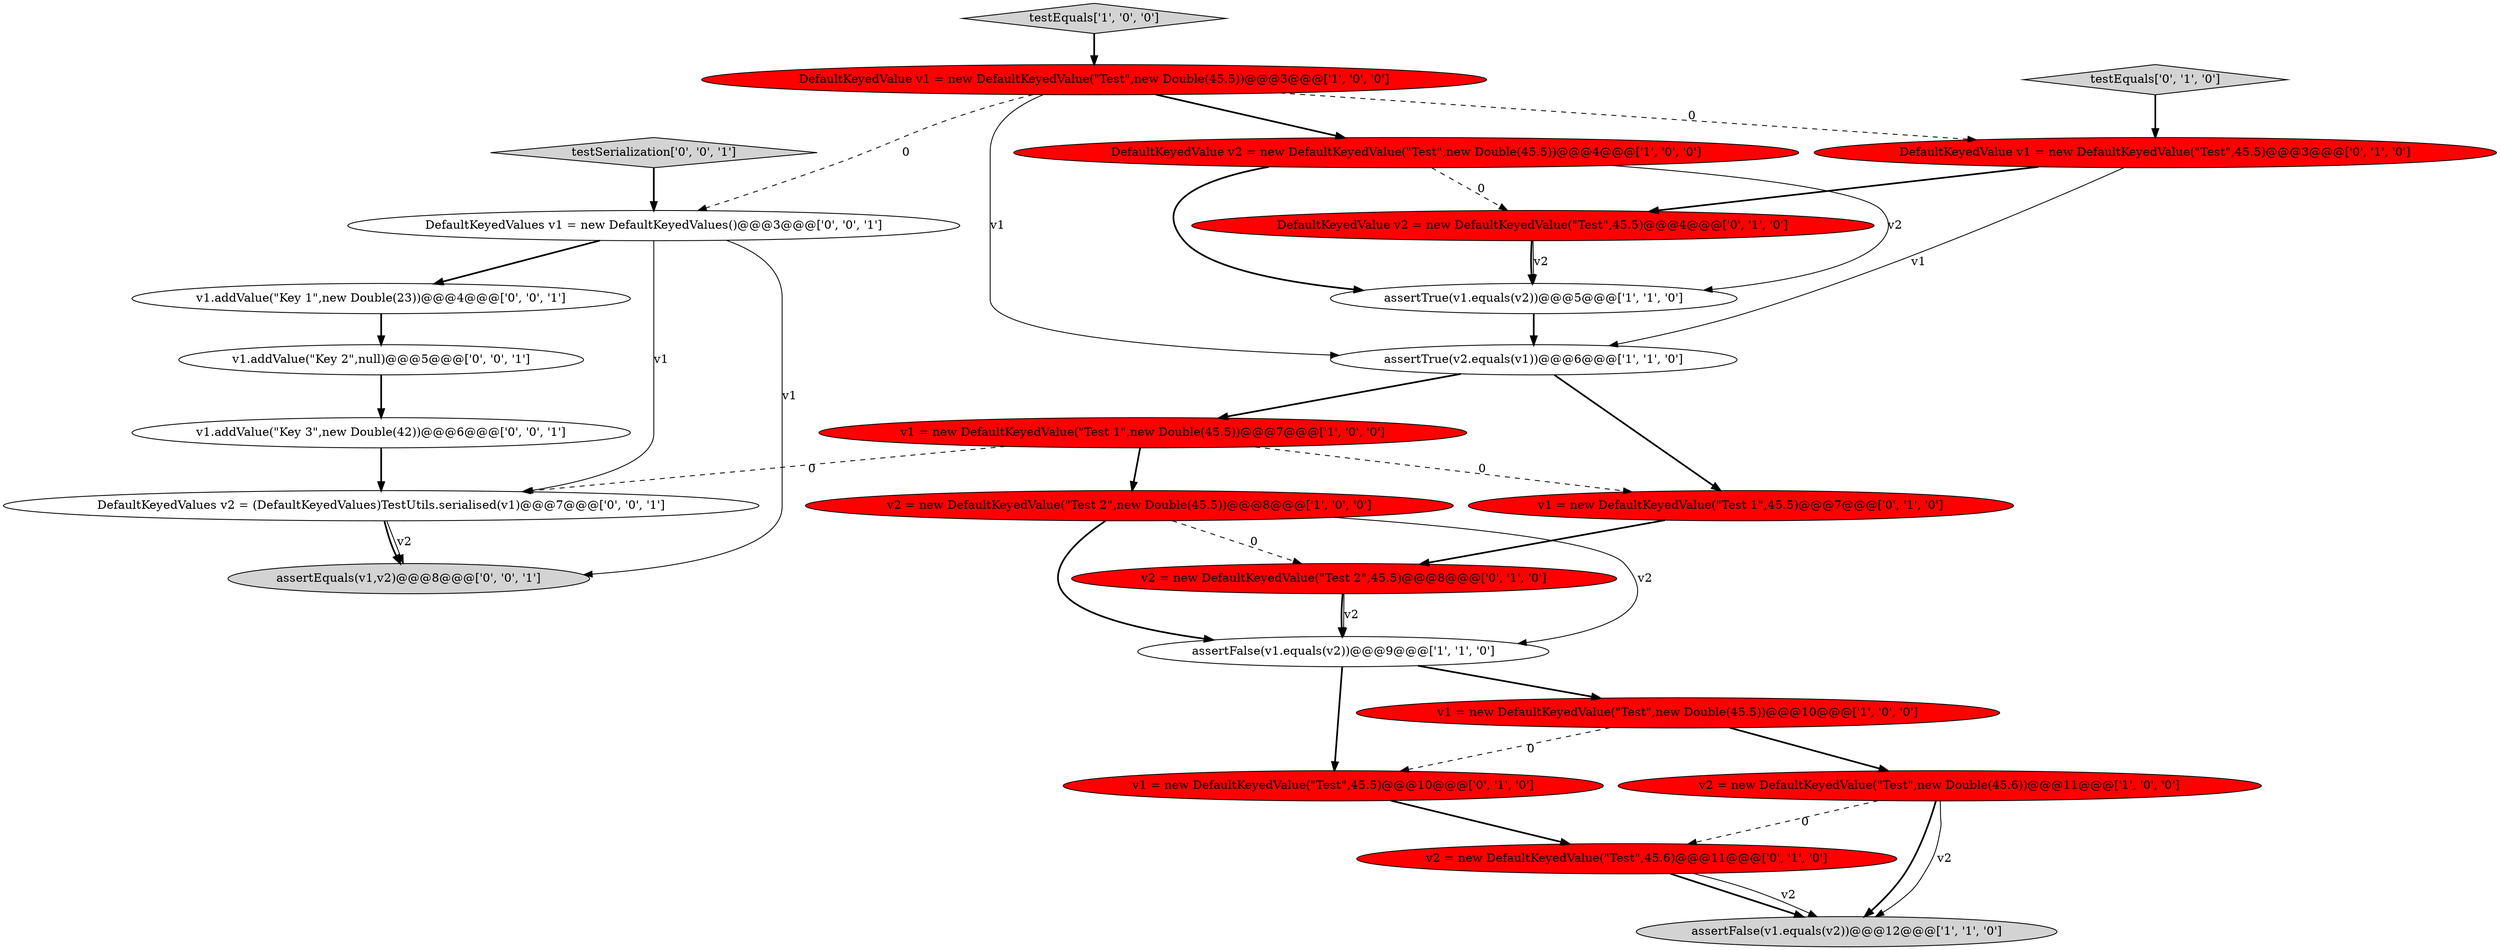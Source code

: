 digraph {
9 [style = filled, label = "assertTrue(v2.equals(v1))@@@6@@@['1', '1', '0']", fillcolor = white, shape = ellipse image = "AAA0AAABBB1BBB"];
7 [style = filled, label = "v1 = new DefaultKeyedValue(\"Test 1\",new Double(45.5))@@@7@@@['1', '0', '0']", fillcolor = red, shape = ellipse image = "AAA1AAABBB1BBB"];
18 [style = filled, label = "testSerialization['0', '0', '1']", fillcolor = lightgray, shape = diamond image = "AAA0AAABBB3BBB"];
11 [style = filled, label = "DefaultKeyedValue v2 = new DefaultKeyedValue(\"Test\",45.5)@@@4@@@['0', '1', '0']", fillcolor = red, shape = ellipse image = "AAA1AAABBB2BBB"];
2 [style = filled, label = "DefaultKeyedValue v1 = new DefaultKeyedValue(\"Test\",new Double(45.5))@@@3@@@['1', '0', '0']", fillcolor = red, shape = ellipse image = "AAA1AAABBB1BBB"];
10 [style = filled, label = "assertFalse(v1.equals(v2))@@@12@@@['1', '1', '0']", fillcolor = lightgray, shape = ellipse image = "AAA0AAABBB1BBB"];
0 [style = filled, label = "assertFalse(v1.equals(v2))@@@9@@@['1', '1', '0']", fillcolor = white, shape = ellipse image = "AAA0AAABBB1BBB"];
1 [style = filled, label = "testEquals['1', '0', '0']", fillcolor = lightgray, shape = diamond image = "AAA0AAABBB1BBB"];
8 [style = filled, label = "v2 = new DefaultKeyedValue(\"Test\",new Double(45.6))@@@11@@@['1', '0', '0']", fillcolor = red, shape = ellipse image = "AAA1AAABBB1BBB"];
20 [style = filled, label = "v1.addValue(\"Key 2\",null)@@@5@@@['0', '0', '1']", fillcolor = white, shape = ellipse image = "AAA0AAABBB3BBB"];
24 [style = filled, label = "v1.addValue(\"Key 1\",new Double(23))@@@4@@@['0', '0', '1']", fillcolor = white, shape = ellipse image = "AAA0AAABBB3BBB"];
17 [style = filled, label = "v1 = new DefaultKeyedValue(\"Test\",45.5)@@@10@@@['0', '1', '0']", fillcolor = red, shape = ellipse image = "AAA1AAABBB2BBB"];
23 [style = filled, label = "DefaultKeyedValues v1 = new DefaultKeyedValues()@@@3@@@['0', '0', '1']", fillcolor = white, shape = ellipse image = "AAA0AAABBB3BBB"];
5 [style = filled, label = "DefaultKeyedValue v2 = new DefaultKeyedValue(\"Test\",new Double(45.5))@@@4@@@['1', '0', '0']", fillcolor = red, shape = ellipse image = "AAA1AAABBB1BBB"];
13 [style = filled, label = "testEquals['0', '1', '0']", fillcolor = lightgray, shape = diamond image = "AAA0AAABBB2BBB"];
6 [style = filled, label = "v1 = new DefaultKeyedValue(\"Test\",new Double(45.5))@@@10@@@['1', '0', '0']", fillcolor = red, shape = ellipse image = "AAA1AAABBB1BBB"];
19 [style = filled, label = "assertEquals(v1,v2)@@@8@@@['0', '0', '1']", fillcolor = lightgray, shape = ellipse image = "AAA0AAABBB3BBB"];
16 [style = filled, label = "v2 = new DefaultKeyedValue(\"Test 2\",45.5)@@@8@@@['0', '1', '0']", fillcolor = red, shape = ellipse image = "AAA1AAABBB2BBB"];
3 [style = filled, label = "assertTrue(v1.equals(v2))@@@5@@@['1', '1', '0']", fillcolor = white, shape = ellipse image = "AAA0AAABBB1BBB"];
21 [style = filled, label = "DefaultKeyedValues v2 = (DefaultKeyedValues)TestUtils.serialised(v1)@@@7@@@['0', '0', '1']", fillcolor = white, shape = ellipse image = "AAA0AAABBB3BBB"];
22 [style = filled, label = "v1.addValue(\"Key 3\",new Double(42))@@@6@@@['0', '0', '1']", fillcolor = white, shape = ellipse image = "AAA0AAABBB3BBB"];
15 [style = filled, label = "v1 = new DefaultKeyedValue(\"Test 1\",45.5)@@@7@@@['0', '1', '0']", fillcolor = red, shape = ellipse image = "AAA1AAABBB2BBB"];
14 [style = filled, label = "DefaultKeyedValue v1 = new DefaultKeyedValue(\"Test\",45.5)@@@3@@@['0', '1', '0']", fillcolor = red, shape = ellipse image = "AAA1AAABBB2BBB"];
12 [style = filled, label = "v2 = new DefaultKeyedValue(\"Test\",45.6)@@@11@@@['0', '1', '0']", fillcolor = red, shape = ellipse image = "AAA1AAABBB2BBB"];
4 [style = filled, label = "v2 = new DefaultKeyedValue(\"Test 2\",new Double(45.5))@@@8@@@['1', '0', '0']", fillcolor = red, shape = ellipse image = "AAA1AAABBB1BBB"];
2->23 [style = dashed, label="0"];
5->3 [style = bold, label=""];
11->3 [style = solid, label="v2"];
8->10 [style = bold, label=""];
16->0 [style = bold, label=""];
16->0 [style = solid, label="v2"];
7->21 [style = dashed, label="0"];
2->9 [style = solid, label="v1"];
4->16 [style = dashed, label="0"];
18->23 [style = bold, label=""];
21->19 [style = bold, label=""];
0->6 [style = bold, label=""];
23->19 [style = solid, label="v1"];
0->17 [style = bold, label=""];
22->21 [style = bold, label=""];
5->3 [style = solid, label="v2"];
8->12 [style = dashed, label="0"];
23->21 [style = solid, label="v1"];
6->17 [style = dashed, label="0"];
7->4 [style = bold, label=""];
9->7 [style = bold, label=""];
15->16 [style = bold, label=""];
8->10 [style = solid, label="v2"];
4->0 [style = bold, label=""];
20->22 [style = bold, label=""];
24->20 [style = bold, label=""];
21->19 [style = solid, label="v2"];
3->9 [style = bold, label=""];
14->9 [style = solid, label="v1"];
23->24 [style = bold, label=""];
17->12 [style = bold, label=""];
12->10 [style = bold, label=""];
2->14 [style = dashed, label="0"];
5->11 [style = dashed, label="0"];
11->3 [style = bold, label=""];
9->15 [style = bold, label=""];
6->8 [style = bold, label=""];
7->15 [style = dashed, label="0"];
1->2 [style = bold, label=""];
14->11 [style = bold, label=""];
13->14 [style = bold, label=""];
4->0 [style = solid, label="v2"];
12->10 [style = solid, label="v2"];
2->5 [style = bold, label=""];
}
